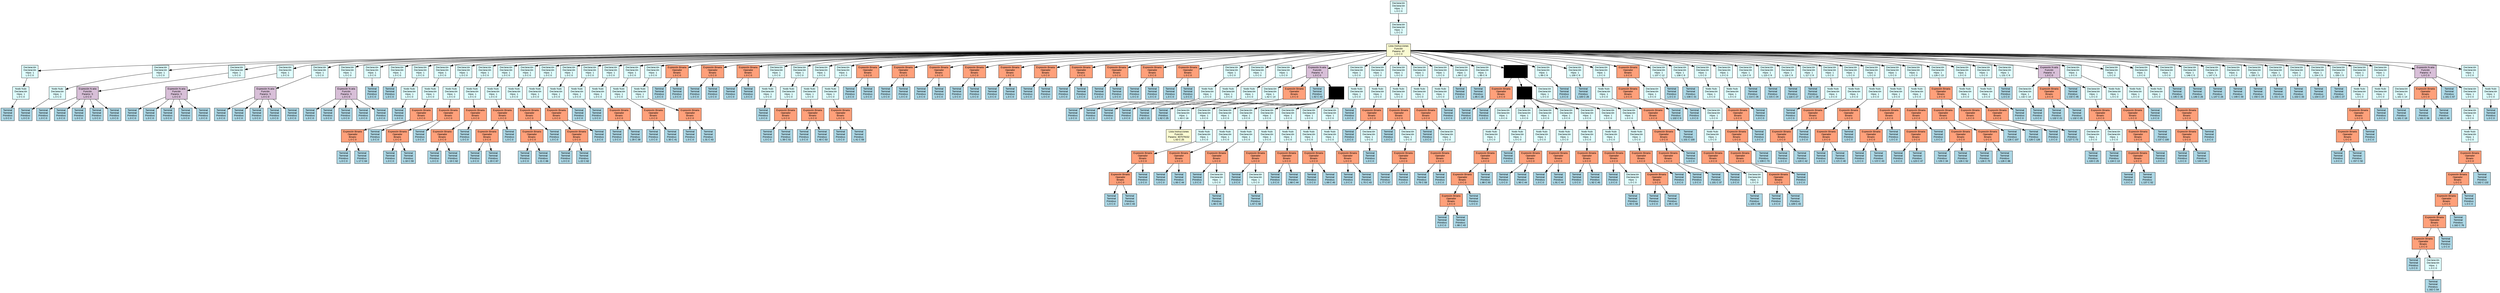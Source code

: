 digraph AST {
    rankdir=TB;
    node [shape=box, style=filled, fontname="Arial", fontsize=10];
    edge [fontname="Arial", fontsize=8];
    
    node0 [label="Declaración\nDeclaración\nHijos: 1\nL:0 C:0", fillcolor="lightcyan"];
    node1 [label="Declaración\nDeclaración\nHijos: 1\nL:0 C:0", fillcolor="lightcyan"];
    node0 -> node1;
    node2 [label="Lista Instrucciones\nFunción\nParams: 87\nL:0 C:0", fillcolor="lightgoldenrodyellow"];
    node1 -> node2;
    node3 [label="Declaración\nDeclaración\nHijos: 1\nL:0 C:0", fillcolor="lightcyan"];
    node2 -> node3;
    node4 [label="Nodo Nulo\nDeclaración\nHijos: 1\nL:0 C:0", fillcolor="lightcyan"];
    node3 -> node4;
    node5 [label="Terminal\nTerminal\nPrimitivo\nL:0 C:0", fillcolor="lightblue"];
    node4 -> node5;
    node6 [label="Declaración\nDeclaración\nHijos: 1\nL:0 C:0", fillcolor="lightcyan"];
    node2 -> node6;
    node7 [label="Nodo Nulo\nDeclaración\nHijos: 1\nL:0 C:0", fillcolor="lightcyan"];
    node6 -> node7;
    node8 [label="Terminal\nTerminal\nPrimitivo\nL:0 C:0", fillcolor="lightblue"];
    node7 -> node8;
    node9 [label="Declaración\nDeclaración\nHijos: 1\nL:0 C:0", fillcolor="lightcyan"];
    node2 -> node9;
    node10 [label="Expresión N-aria\nFunción\nParams: 5\nL:0 C:0", fillcolor="thistle"];
    node9 -> node10;
    node11 [label="Terminal\nTerminal\nPrimitivo\nL:0 C:0", fillcolor="lightblue"];
    node10 -> node11;
    node12 [label="Terminal\nTerminal\nPrimitivo\nL:0 C:0", fillcolor="lightblue"];
    node10 -> node12;
    node13 [label="Terminal\nTerminal\nPrimitivo\nL:0 C:0", fillcolor="lightblue"];
    node10 -> node13;
    node14 [label="Terminal\nTerminal\nPrimitivo\nL:0 C:0", fillcolor="lightblue"];
    node10 -> node14;
    node15 [label="Terminal\nTerminal\nPrimitivo\nL:0 C:0", fillcolor="lightblue"];
    node10 -> node15;
    node16 [label="Declaración\nDeclaración\nHijos: 1\nL:0 C:0", fillcolor="lightcyan"];
    node2 -> node16;
    node17 [label="Expresión N-aria\nFunción\nParams: 5\nL:0 C:0", fillcolor="thistle"];
    node16 -> node17;
    node18 [label="Terminal\nTerminal\nPrimitivo\nL:0 C:0", fillcolor="lightblue"];
    node17 -> node18;
    node19 [label="Terminal\nTerminal\nPrimitivo\nL:0 C:0", fillcolor="lightblue"];
    node17 -> node19;
    node20 [label="Terminal\nTerminal\nPrimitivo\nL:0 C:0", fillcolor="lightblue"];
    node17 -> node20;
    node21 [label="Terminal\nTerminal\nPrimitivo\nL:0 C:0", fillcolor="lightblue"];
    node17 -> node21;
    node22 [label="Terminal\nTerminal\nPrimitivo\nL:0 C:0", fillcolor="lightblue"];
    node17 -> node22;
    node23 [label="Declaración\nDeclaración\nHijos: 1\nL:0 C:0", fillcolor="lightcyan"];
    node2 -> node23;
    node24 [label="Expresión N-aria\nFunción\nParams: 5\nL:0 C:0", fillcolor="thistle"];
    node23 -> node24;
    node25 [label="Terminal\nTerminal\nPrimitivo\nL:0 C:0", fillcolor="lightblue"];
    node24 -> node25;
    node26 [label="Terminal\nTerminal\nPrimitivo\nL:0 C:0", fillcolor="lightblue"];
    node24 -> node26;
    node27 [label="Terminal\nTerminal\nPrimitivo\nL:0 C:0", fillcolor="lightblue"];
    node24 -> node27;
    node28 [label="Terminal\nTerminal\nPrimitivo\nL:0 C:0", fillcolor="lightblue"];
    node24 -> node28;
    node29 [label="Terminal\nTerminal\nPrimitivo\nL:0 C:0", fillcolor="lightblue"];
    node24 -> node29;
    node30 [label="Declaración\nDeclaración\nHijos: 1\nL:0 C:0", fillcolor="lightcyan"];
    node2 -> node30;
    node31 [label="Expresión N-aria\nFunción\nParams: 5\nL:0 C:0", fillcolor="thistle"];
    node30 -> node31;
    node32 [label="Terminal\nTerminal\nPrimitivo\nL:0 C:0", fillcolor="lightblue"];
    node31 -> node32;
    node33 [label="Terminal\nTerminal\nPrimitivo\nL:0 C:0", fillcolor="lightblue"];
    node31 -> node33;
    node34 [label="Terminal\nTerminal\nPrimitivo\nL:0 C:0", fillcolor="lightblue"];
    node31 -> node34;
    node35 [label="Terminal\nTerminal\nPrimitivo\nL:0 C:0", fillcolor="lightblue"];
    node31 -> node35;
    node36 [label="Terminal\nTerminal\nPrimitivo\nL:0 C:0", fillcolor="lightblue"];
    node31 -> node36;
    node37 [label="Declaración\nDeclaración\nHijos: 1\nL:0 C:0", fillcolor="lightcyan"];
    node2 -> node37;
    node38 [label="Terminal\nTerminal\nPrimitivo\nL:0 C:0", fillcolor="lightblue"];
    node37 -> node38;
    node39 [label="Declaración\nDeclaración\nHijos: 1\nL:0 C:0", fillcolor="lightcyan"];
    node2 -> node39;
    node40 [label="Terminal\nTerminal\nPrimitivo\nL:0 C:0", fillcolor="lightblue"];
    node39 -> node40;
    node41 [label="Declaración\nDeclaración\nHijos: 1\nL:0 C:0", fillcolor="lightcyan"];
    node2 -> node41;
    node42 [label="Nodo Nulo\nDeclaración\nHijos: 1\nL:0 C:0", fillcolor="lightcyan"];
    node41 -> node42;
    node43 [label="Terminal\nTerminal\nPrimitivo\nL:0 C:0", fillcolor="lightblue"];
    node42 -> node43;
    node44 [label="Declaración\nDeclaración\nHijos: 1\nL:0 C:0", fillcolor="lightcyan"];
    node2 -> node44;
    node45 [label="Nodo Nulo\nDeclaración\nHijos: 1\nL:0 C:0", fillcolor="lightcyan"];
    node44 -> node45;
    node46 [label="Expresión Binaria\nOperador\nBinario\nL:0 C:0", fillcolor="lightsalmon"];
    node45 -> node46;
    node47 [label="Expresión Binaria\nOperador\nBinario\nL:0 C:0", fillcolor="lightsalmon"];
    node46 -> node47;
    node48 [label="Terminal\nTerminal\nPrimitivo\nL:0 C:0", fillcolor="lightblue"];
    node47 -> node48;
    node49 [label="Terminal\nTerminal\nPrimitivo\nL:17 C:64", fillcolor="lightblue"];
    node47 -> node49;
    node50 [label="Terminal\nTerminal\nPrimitivo\nL:0 C:0", fillcolor="lightblue"];
    node46 -> node50;
    node51 [label="Declaración\nDeclaración\nHijos: 1\nL:0 C:0", fillcolor="lightcyan"];
    node2 -> node51;
    node52 [label="Nodo Nulo\nDeclaración\nHijos: 1\nL:0 C:0", fillcolor="lightcyan"];
    node51 -> node52;
    node53 [label="Expresión Binaria\nOperador\nBinario\nL:0 C:0", fillcolor="lightsalmon"];
    node52 -> node53;
    node54 [label="Expresión Binaria\nOperador\nBinario\nL:0 C:0", fillcolor="lightsalmon"];
    node53 -> node54;
    node55 [label="Terminal\nTerminal\nPrimitivo\nL:0 C:0", fillcolor="lightblue"];
    node54 -> node55;
    node56 [label="Terminal\nTerminal\nPrimitivo\nL:18 C:59", fillcolor="lightblue"];
    node54 -> node56;
    node57 [label="Terminal\nTerminal\nPrimitivo\nL:0 C:0", fillcolor="lightblue"];
    node53 -> node57;
    node58 [label="Declaración\nDeclaración\nHijos: 1\nL:0 C:0", fillcolor="lightcyan"];
    node2 -> node58;
    node59 [label="Nodo Nulo\nDeclaración\nHijos: 1\nL:0 C:0", fillcolor="lightcyan"];
    node58 -> node59;
    node60 [label="Expresión Binaria\nOperador\nBinario\nL:0 C:0", fillcolor="lightsalmon"];
    node59 -> node60;
    node61 [label="Expresión Binaria\nOperador\nBinario\nL:0 C:0", fillcolor="lightsalmon"];
    node60 -> node61;
    node62 [label="Terminal\nTerminal\nPrimitivo\nL:0 C:0", fillcolor="lightblue"];
    node61 -> node62;
    node63 [label="Terminal\nTerminal\nPrimitivo\nL:19 C:62", fillcolor="lightblue"];
    node61 -> node63;
    node64 [label="Terminal\nTerminal\nPrimitivo\nL:0 C:0", fillcolor="lightblue"];
    node60 -> node64;
    node65 [label="Declaración\nDeclaración\nHijos: 1\nL:0 C:0", fillcolor="lightcyan"];
    node2 -> node65;
    node66 [label="Nodo Nulo\nDeclaración\nHijos: 1\nL:0 C:0", fillcolor="lightcyan"];
    node65 -> node66;
    node67 [label="Expresión Binaria\nOperador\nBinario\nL:0 C:0", fillcolor="lightsalmon"];
    node66 -> node67;
    node68 [label="Expresión Binaria\nOperador\nBinario\nL:0 C:0", fillcolor="lightsalmon"];
    node67 -> node68;
    node69 [label="Terminal\nTerminal\nPrimitivo\nL:0 C:0", fillcolor="lightblue"];
    node68 -> node69;
    node70 [label="Terminal\nTerminal\nPrimitivo\nL:20 C:67", fillcolor="lightblue"];
    node68 -> node70;
    node71 [label="Terminal\nTerminal\nPrimitivo\nL:0 C:0", fillcolor="lightblue"];
    node67 -> node71;
    node72 [label="Declaración\nDeclaración\nHijos: 1\nL:0 C:0", fillcolor="lightcyan"];
    node2 -> node72;
    node73 [label="Nodo Nulo\nDeclaración\nHijos: 1\nL:0 C:0", fillcolor="lightcyan"];
    node72 -> node73;
    node74 [label="Expresión Binaria\nOperador\nBinario\nL:0 C:0", fillcolor="lightsalmon"];
    node73 -> node74;
    node75 [label="Expresión Binaria\nOperador\nBinario\nL:0 C:0", fillcolor="lightsalmon"];
    node74 -> node75;
    node76 [label="Terminal\nTerminal\nPrimitivo\nL:0 C:0", fillcolor="lightblue"];
    node75 -> node76;
    node77 [label="Terminal\nTerminal\nPrimitivo\nL:21 C:66", fillcolor="lightblue"];
    node75 -> node77;
    node78 [label="Terminal\nTerminal\nPrimitivo\nL:0 C:0", fillcolor="lightblue"];
    node74 -> node78;
    node79 [label="Declaración\nDeclaración\nHijos: 1\nL:0 C:0", fillcolor="lightcyan"];
    node2 -> node79;
    node80 [label="Nodo Nulo\nDeclaración\nHijos: 1\nL:0 C:0", fillcolor="lightcyan"];
    node79 -> node80;
    node81 [label="Expresión Binaria\nOperador\nBinario\nL:0 C:0", fillcolor="lightsalmon"];
    node80 -> node81;
    node82 [label="Expresión Binaria\nOperador\nBinario\nL:0 C:0", fillcolor="lightsalmon"];
    node81 -> node82;
    node83 [label="Terminal\nTerminal\nPrimitivo\nL:0 C:0", fillcolor="lightblue"];
    node82 -> node83;
    node84 [label="Terminal\nTerminal\nPrimitivo\nL:22 C:62", fillcolor="lightblue"];
    node82 -> node84;
    node85 [label="Terminal\nTerminal\nPrimitivo\nL:0 C:0", fillcolor="lightblue"];
    node81 -> node85;
    node86 [label="Declaración\nDeclaración\nHijos: 1\nL:0 C:0", fillcolor="lightcyan"];
    node2 -> node86;
    node87 [label="Nodo Nulo\nDeclaración\nHijos: 1\nL:0 C:0", fillcolor="lightcyan"];
    node86 -> node87;
    node88 [label="Terminal\nTerminal\nPrimitivo\nL:0 C:0", fillcolor="lightblue"];
    node87 -> node88;
    node89 [label="Declaración\nDeclaración\nHijos: 1\nL:0 C:0", fillcolor="lightcyan"];
    node2 -> node89;
    node90 [label="Nodo Nulo\nDeclaración\nHijos: 1\nL:0 C:0", fillcolor="lightcyan"];
    node89 -> node90;
    node91 [label="Terminal\nTerminal\nPrimitivo\nL:0 C:0", fillcolor="lightblue"];
    node90 -> node91;
    node92 [label="Declaración\nDeclaración\nHijos: 1\nL:0 C:0", fillcolor="lightcyan"];
    node2 -> node92;
    node93 [label="Nodo Nulo\nDeclaración\nHijos: 1\nL:0 C:0", fillcolor="lightcyan"];
    node92 -> node93;
    node94 [label="Expresión Binaria\nOperador\nBinario\nL:0 C:0", fillcolor="lightsalmon"];
    node93 -> node94;
    node95 [label="Terminal\nTerminal\nPrimitivo\nL:0 C:0", fillcolor="lightblue"];
    node94 -> node95;
    node96 [label="Terminal\nTerminal\nPrimitivo\nL:29 C:39", fillcolor="lightblue"];
    node94 -> node96;
    node97 [label="Declaración\nDeclaración\nHijos: 1\nL:0 C:0", fillcolor="lightcyan"];
    node2 -> node97;
    node98 [label="Nodo Nulo\nDeclaración\nHijos: 1\nL:0 C:0", fillcolor="lightcyan"];
    node97 -> node98;
    node99 [label="Expresión Binaria\nOperador\nBinario\nL:0 C:0", fillcolor="lightsalmon"];
    node98 -> node99;
    node100 [label="Terminal\nTerminal\nPrimitivo\nL:0 C:0", fillcolor="lightblue"];
    node99 -> node100;
    node101 [label="Terminal\nTerminal\nPrimitivo\nL:30 C:41", fillcolor="lightblue"];
    node99 -> node101;
    node102 [label="Declaración\nDeclaración\nHijos: 1\nL:0 C:0", fillcolor="lightcyan"];
    node2 -> node102;
    node103 [label="Nodo Nulo\nDeclaración\nHijos: 1\nL:0 C:0", fillcolor="lightcyan"];
    node102 -> node103;
    node104 [label="Expresión Binaria\nOperador\nBinario\nL:0 C:0", fillcolor="lightsalmon"];
    node103 -> node104;
    node105 [label="Terminal\nTerminal\nPrimitivo\nL:0 C:0", fillcolor="lightblue"];
    node104 -> node105;
    node106 [label="Terminal\nTerminal\nPrimitivo\nL:31 C:43", fillcolor="lightblue"];
    node104 -> node106;
    node107 [label="Expresión Binaria\nOperador\nBinario\nL:0 C:0", fillcolor="lightsalmon"];
    node2 -> node107;
    node108 [label="Terminal\nTerminal\nPrimitivo\nL:0 C:0", fillcolor="lightblue"];
    node107 -> node108;
    node109 [label="Terminal\nTerminal\nPrimitivo\nL:0 C:0", fillcolor="lightblue"];
    node107 -> node109;
    node110 [label="Expresión Binaria\nOperador\nBinario\nL:0 C:0", fillcolor="lightsalmon"];
    node2 -> node110;
    node111 [label="Terminal\nTerminal\nPrimitivo\nL:0 C:0", fillcolor="lightblue"];
    node110 -> node111;
    node112 [label="Terminal\nTerminal\nPrimitivo\nL:0 C:0", fillcolor="lightblue"];
    node110 -> node112;
    node113 [label="Expresión Binaria\nOperador\nBinario\nL:0 C:0", fillcolor="lightsalmon"];
    node2 -> node113;
    node114 [label="Terminal\nTerminal\nPrimitivo\nL:0 C:0", fillcolor="lightblue"];
    node113 -> node114;
    node115 [label="Terminal\nTerminal\nPrimitivo\nL:0 C:0", fillcolor="lightblue"];
    node113 -> node115;
    node116 [label="Declaración\nDeclaración\nHijos: 1\nL:0 C:0", fillcolor="lightcyan"];
    node2 -> node116;
    node117 [label="Nodo Nulo\nDeclaración\nHijos: 1\nL:0 C:0", fillcolor="lightcyan"];
    node116 -> node117;
    node118 [label="Terminal\nTerminal\nPrimitivo\nL:0 C:0", fillcolor="lightblue"];
    node117 -> node118;
    node119 [label="Declaración\nDeclaración\nHijos: 1\nL:0 C:0", fillcolor="lightcyan"];
    node2 -> node119;
    node120 [label="Nodo Nulo\nDeclaración\nHijos: 1\nL:0 C:0", fillcolor="lightcyan"];
    node119 -> node120;
    node121 [label="Expresión Binaria\nOperador\nBinario\nL:0 C:0", fillcolor="lightsalmon"];
    node120 -> node121;
    node122 [label="Terminal\nTerminal\nPrimitivo\nL:0 C:0", fillcolor="lightblue"];
    node121 -> node122;
    node123 [label="Terminal\nTerminal\nPrimitivo\nL:39 C:51", fillcolor="lightblue"];
    node121 -> node123;
    node124 [label="Declaración\nDeclaración\nHijos: 1\nL:0 C:0", fillcolor="lightcyan"];
    node2 -> node124;
    node125 [label="Nodo Nulo\nDeclaración\nHijos: 1\nL:0 C:0", fillcolor="lightcyan"];
    node124 -> node125;
    node126 [label="Expresión Binaria\nOperador\nBinario\nL:0 C:0", fillcolor="lightsalmon"];
    node125 -> node126;
    node127 [label="Terminal\nTerminal\nPrimitivo\nL:0 C:0", fillcolor="lightblue"];
    node126 -> node127;
    node128 [label="Terminal\nTerminal\nPrimitivo\nL:40 C:53", fillcolor="lightblue"];
    node126 -> node128;
    node129 [label="Declaración\nDeclaración\nHijos: 1\nL:0 C:0", fillcolor="lightcyan"];
    node2 -> node129;
    node130 [label="Nodo Nulo\nDeclaración\nHijos: 1\nL:0 C:0", fillcolor="lightcyan"];
    node129 -> node130;
    node131 [label="Expresión Binaria\nOperador\nBinario\nL:0 C:0", fillcolor="lightsalmon"];
    node130 -> node131;
    node132 [label="Terminal\nTerminal\nPrimitivo\nL:0 C:0", fillcolor="lightblue"];
    node131 -> node132;
    node133 [label="Terminal\nTerminal\nPrimitivo\nL:41 C:59", fillcolor="lightblue"];
    node131 -> node133;
    node134 [label="Expresión Binaria\nOperador\nBinario\nL:0 C:0", fillcolor="lightsalmon"];
    node2 -> node134;
    node135 [label="Terminal\nTerminal\nPrimitivo\nL:0 C:0", fillcolor="lightblue"];
    node134 -> node135;
    node136 [label="Terminal\nTerminal\nPrimitivo\nL:0 C:0", fillcolor="lightblue"];
    node134 -> node136;
    node137 [label="Expresión Binaria\nOperador\nBinario\nL:0 C:0", fillcolor="lightsalmon"];
    node2 -> node137;
    node138 [label="Terminal\nTerminal\nPrimitivo\nL:0 C:0", fillcolor="lightblue"];
    node137 -> node138;
    node139 [label="Terminal\nTerminal\nPrimitivo\nL:0 C:0", fillcolor="lightblue"];
    node137 -> node139;
    node140 [label="Expresión Binaria\nOperador\nBinario\nL:0 C:0", fillcolor="lightsalmon"];
    node2 -> node140;
    node141 [label="Terminal\nTerminal\nPrimitivo\nL:0 C:0", fillcolor="lightblue"];
    node140 -> node141;
    node142 [label="Terminal\nTerminal\nPrimitivo\nL:0 C:0", fillcolor="lightblue"];
    node140 -> node142;
    node143 [label="Expresión Binaria\nOperador\nBinario\nL:0 C:0", fillcolor="lightsalmon"];
    node2 -> node143;
    node144 [label="Terminal\nTerminal\nPrimitivo\nL:0 C:0", fillcolor="lightblue"];
    node143 -> node144;
    node145 [label="Terminal\nTerminal\nPrimitivo\nL:0 C:0", fillcolor="lightblue"];
    node143 -> node145;
    node146 [label="Expresión Binaria\nOperador\nBinario\nL:0 C:0", fillcolor="lightsalmon"];
    node2 -> node146;
    node147 [label="Terminal\nTerminal\nPrimitivo\nL:0 C:0", fillcolor="lightblue"];
    node146 -> node147;
    node148 [label="Terminal\nTerminal\nPrimitivo\nL:0 C:0", fillcolor="lightblue"];
    node146 -> node148;
    node149 [label="Expresión Binaria\nOperador\nBinario\nL:0 C:0", fillcolor="lightsalmon"];
    node2 -> node149;
    node150 [label="Terminal\nTerminal\nPrimitivo\nL:0 C:0", fillcolor="lightblue"];
    node149 -> node150;
    node151 [label="Terminal\nTerminal\nPrimitivo\nL:0 C:0", fillcolor="lightblue"];
    node149 -> node151;
    node152 [label="Expresión Binaria\nOperador\nBinario\nL:0 C:0", fillcolor="lightsalmon"];
    node2 -> node152;
    node153 [label="Terminal\nTerminal\nPrimitivo\nL:0 C:0", fillcolor="lightblue"];
    node152 -> node153;
    node154 [label="Terminal\nTerminal\nPrimitivo\nL:0 C:0", fillcolor="lightblue"];
    node152 -> node154;
    node155 [label="Expresión Binaria\nOperador\nBinario\nL:0 C:0", fillcolor="lightsalmon"];
    node2 -> node155;
    node156 [label="Terminal\nTerminal\nPrimitivo\nL:0 C:0", fillcolor="lightblue"];
    node155 -> node156;
    node157 [label="Terminal\nTerminal\nPrimitivo\nL:0 C:0", fillcolor="lightblue"];
    node155 -> node157;
    node158 [label="Expresión Binaria\nOperador\nBinario\nL:0 C:0", fillcolor="lightsalmon"];
    node2 -> node158;
    node159 [label="Terminal\nTerminal\nPrimitivo\nL:0 C:0", fillcolor="lightblue"];
    node158 -> node159;
    node160 [label="Terminal\nTerminal\nPrimitivo\nL:0 C:0", fillcolor="lightblue"];
    node158 -> node160;
    node161 [label="Expresión Binaria\nOperador\nBinario\nL:0 C:0", fillcolor="lightsalmon"];
    node2 -> node161;
    node162 [label="Terminal\nTerminal\nPrimitivo\nL:0 C:0", fillcolor="lightblue"];
    node161 -> node162;
    node163 [label="Terminal\nTerminal\nPrimitivo\nL:0 C:0", fillcolor="lightblue"];
    node161 -> node163;
    node164 [label="Declaración\nDeclaración\nHijos: 1\nL:0 C:0", fillcolor="lightcyan"];
    node2 -> node164;
    node165 [label="Nodo Nulo\nDeclaración\nHijos: 1\nL:0 C:0", fillcolor="lightcyan"];
    node164 -> node165;
    node166 [label="Terminal\nTerminal\nPrimitivo\nL:0 C:0", fillcolor="lightblue"];
    node165 -> node166;
    node167 [label="Declaración\nDeclaración\nHijos: 1\nL:0 C:0", fillcolor="lightcyan"];
    node2 -> node167;
    node168 [label="Nodo Nulo\nDeclaración\nHijos: 1\nL:0 C:0", fillcolor="lightcyan"];
    node167 -> node168;
    node169 [label="Terminal\nTerminal\nPrimitivo\nL:0 C:0", fillcolor="lightblue"];
    node168 -> node169;
    node170 [label="Declaración\nDeclaración\nHijos: 1\nL:0 C:0", fillcolor="lightcyan"];
    node2 -> node170;
    node171 [label="Nodo Nulo\nDeclaración\nHijos: 1\nL:0 C:0", fillcolor="lightcyan"];
    node170 -> node171;
    node172 [label="Terminal\nTerminal\nPrimitivo\nL:0 C:0", fillcolor="lightblue"];
    node171 -> node172;
    node173 [label="Expresión N-aria\nFunción\nParams: 4\nL:0 C:0", fillcolor="thistle"];
    node2 -> node173;
    node174 [label="Declaración\nDeclaración\nHijos: 1\nL:62 C:14", fillcolor="lightcyan"];
    node173 -> node174;
    node175 [label="Terminal\nTerminal\nPrimitivo\nL:0 C:0", fillcolor="lightblue"];
    node174 -> node175;
    node176 [label="Expresión Binaria\nOperador\nBinario\nL:0 C:0", fillcolor="lightsalmon"];
    node173 -> node176;
    node177 [label="Terminal\nTerminal\nPrimitivo\nL:62 C:21", fillcolor="lightblue"];
    node176 -> node177;
    node178 [label="Terminal\nTerminal\nPrimitivo\nL:62 C:25", fillcolor="lightblue"];
    node176 -> node178;
    node179 [label="Terminal\nTerminal\nPrimitivo\nL:62 C:43", fillcolor="lightblue"];
    node173 -> node179;
    node180 [label="Bloque\nFunción\nParams: 8\nL:0 C:0", fillcolor="lightkhaki"];
    node173 -> node180;
    node181 [label="Declaración\nDeclaración\nHijos: 1\nL:63 C:16", fillcolor="lightcyan"];
    node180 -> node181;
    node182 [label="Lista Instrucciones\nFunción\nParams: 807079152\nL:63 C:25", fillcolor="lightgoldenrodyellow"];
    node181 -> node182;
    node183 [label="Declaración\nDeclaración\nHijos: 1\nL:0 C:0", fillcolor="lightcyan"];
    node180 -> node183;
    node184 [label="Nodo Nulo\nDeclaración\nHijos: 1\nL:0 C:0", fillcolor="lightcyan"];
    node183 -> node184;
    node185 [label="Expresión Binaria\nOperador\nBinario\nL:0 C:0", fillcolor="lightsalmon"];
    node184 -> node185;
    node186 [label="Expresión Binaria\nOperador\nBinario\nL:0 C:0", fillcolor="lightsalmon"];
    node185 -> node186;
    node187 [label="Terminal\nTerminal\nPrimitivo\nL:0 C:0", fillcolor="lightblue"];
    node186 -> node187;
    node188 [label="Terminal\nTerminal\nPrimitivo\nL:64 C:43", fillcolor="lightblue"];
    node186 -> node188;
    node189 [label="Terminal\nTerminal\nPrimitivo\nL:0 C:0", fillcolor="lightblue"];
    node185 -> node189;
    node190 [label="Declaración\nDeclaración\nHijos: 1\nL:0 C:0", fillcolor="lightcyan"];
    node180 -> node190;
    node191 [label="Nodo Nulo\nDeclaración\nHijos: 1\nL:0 C:0", fillcolor="lightcyan"];
    node190 -> node191;
    node192 [label="Expresión Binaria\nOperador\nBinario\nL:0 C:0", fillcolor="lightsalmon"];
    node191 -> node192;
    node193 [label="Terminal\nTerminal\nPrimitivo\nL:0 C:0", fillcolor="lightblue"];
    node192 -> node193;
    node194 [label="Terminal\nTerminal\nPrimitivo\nL:65 C:44", fillcolor="lightblue"];
    node192 -> node194;
    node195 [label="Declaración\nDeclaración\nHijos: 1\nL:0 C:0", fillcolor="lightcyan"];
    node180 -> node195;
    node196 [label="Nodo Nulo\nDeclaración\nHijos: 1\nL:0 C:0", fillcolor="lightcyan"];
    node195 -> node196;
    node197 [label="Expresión Binaria\nOperador\nBinario\nL:0 C:0", fillcolor="lightsalmon"];
    node196 -> node197;
    node198 [label="Terminal\nTerminal\nPrimitivo\nL:0 C:0", fillcolor="lightblue"];
    node197 -> node198;
    node199 [label="Declaración\nDeclaración\nHijos: 1\nL:0 C:0", fillcolor="lightcyan"];
    node197 -> node199;
    node200 [label="Terminal\nTerminal\nPrimitivo\nL:66 C:55", fillcolor="lightblue"];
    node199 -> node200;
    node201 [label="Declaración\nDeclaración\nHijos: 1\nL:0 C:0", fillcolor="lightcyan"];
    node180 -> node201;
    node202 [label="Nodo Nulo\nDeclaración\nHijos: 1\nL:0 C:0", fillcolor="lightcyan"];
    node201 -> node202;
    node203 [label="Expresión Binaria\nOperador\nBinario\nL:0 C:0", fillcolor="lightsalmon"];
    node202 -> node203;
    node204 [label="Terminal\nTerminal\nPrimitivo\nL:0 C:0", fillcolor="lightblue"];
    node203 -> node204;
    node205 [label="Declaración\nDeclaración\nHijos: 1\nL:0 C:0", fillcolor="lightcyan"];
    node203 -> node205;
    node206 [label="Terminal\nTerminal\nPrimitivo\nL:67 C:58", fillcolor="lightblue"];
    node205 -> node206;
    node207 [label="Declaración\nDeclaración\nHijos: 1\nL:0 C:0", fillcolor="lightcyan"];
    node180 -> node207;
    node208 [label="Nodo Nulo\nDeclaración\nHijos: 1\nL:0 C:0", fillcolor="lightcyan"];
    node207 -> node208;
    node209 [label="Expresión Binaria\nOperador\nBinario\nL:0 C:0", fillcolor="lightsalmon"];
    node208 -> node209;
    node210 [label="Terminal\nTerminal\nPrimitivo\nL:0 C:0", fillcolor="lightblue"];
    node209 -> node210;
    node211 [label="Terminal\nTerminal\nPrimitivo\nL:68 C:44", fillcolor="lightblue"];
    node209 -> node211;
    node212 [label="Declaración\nDeclaración\nHijos: 1\nL:0 C:0", fillcolor="lightcyan"];
    node180 -> node212;
    node213 [label="Nodo Nulo\nDeclaración\nHijos: 1\nL:0 C:0", fillcolor="lightcyan"];
    node212 -> node213;
    node214 [label="Expresión Binaria\nOperador\nBinario\nL:0 C:0", fillcolor="lightsalmon"];
    node213 -> node214;
    node215 [label="Terminal\nTerminal\nPrimitivo\nL:0 C:0", fillcolor="lightblue"];
    node214 -> node215;
    node216 [label="Terminal\nTerminal\nPrimitivo\nL:69 C:45", fillcolor="lightblue"];
    node214 -> node216;
    node217 [label="Declaración\nDeclaración\nHijos: 1\nL:0 C:0", fillcolor="lightcyan"];
    node180 -> node217;
    node218 [label="Nodo Nulo\nDeclaración\nHijos: 1\nL:0 C:0", fillcolor="lightcyan"];
    node217 -> node218;
    node219 [label="Expresión Binaria\nOperador\nBinario\nL:0 C:0", fillcolor="lightsalmon"];
    node218 -> node219;
    node220 [label="Terminal\nTerminal\nPrimitivo\nL:0 C:0", fillcolor="lightblue"];
    node219 -> node220;
    node221 [label="Terminal\nTerminal\nPrimitivo\nL:70 C:43", fillcolor="lightblue"];
    node219 -> node221;
    node222 [label="Declaración\nDeclaración\nHijos: 1\nL:0 C:0", fillcolor="lightcyan"];
    node2 -> node222;
    node223 [label="Nodo Nulo\nDeclaración\nHijos: 1\nL:0 C:0", fillcolor="lightcyan"];
    node222 -> node223;
    node224 [label="Terminal\nTerminal\nPrimitivo\nL:0 C:0", fillcolor="lightblue"];
    node223 -> node224;
    node225 [label="Declaración\nDeclaración\nHijos: 1\nL:0 C:0", fillcolor="lightcyan"];
    node2 -> node225;
    node226 [label="Nodo Nulo\nDeclaración\nHijos: 1\nL:0 C:0", fillcolor="lightcyan"];
    node225 -> node226;
    node227 [label="Expresión Binaria\nOperador\nBinario\nL:0 C:0", fillcolor="lightsalmon"];
    node226 -> node227;
    node228 [label="Terminal\nTerminal\nPrimitivo\nL:0 C:0", fillcolor="lightblue"];
    node227 -> node228;
    node229 [label="Declaración\nDeclaración\nHijos: 1\nL:0 C:0", fillcolor="lightcyan"];
    node227 -> node229;
    node230 [label="Terminal\nTerminal\nPrimitivo\nL:0 C:0", fillcolor="lightblue"];
    node229 -> node230;
    node231 [label="Declaración\nDeclaración\nHijos: 1\nL:0 C:0", fillcolor="lightcyan"];
    node2 -> node231;
    node232 [label="Nodo Nulo\nDeclaración\nHijos: 1\nL:0 C:0", fillcolor="lightcyan"];
    node231 -> node232;
    node233 [label="Expresión Binaria\nOperador\nBinario\nL:0 C:0", fillcolor="lightsalmon"];
    node232 -> node233;
    node234 [label="Terminal\nTerminal\nPrimitivo\nL:0 C:0", fillcolor="lightblue"];
    node233 -> node234;
    node235 [label="Declaración\nDeclaración\nHijos: 1\nL:0 C:0", fillcolor="lightcyan"];
    node233 -> node235;
    node236 [label="Expresión Binaria\nOperador\nBinario\nL:0 C:0", fillcolor="lightsalmon"];
    node235 -> node236;
    node237 [label="Terminal\nTerminal\nPrimitivo\nL:77 C:57", fillcolor="lightblue"];
    node236 -> node237;
    node238 [label="Terminal\nTerminal\nPrimitivo\nL:0 C:0", fillcolor="lightblue"];
    node236 -> node238;
    node239 [label="Declaración\nDeclaración\nHijos: 1\nL:0 C:0", fillcolor="lightcyan"];
    node2 -> node239;
    node240 [label="Nodo Nulo\nDeclaración\nHijos: 1\nL:0 C:0", fillcolor="lightcyan"];
    node239 -> node240;
    node241 [label="Expresión Binaria\nOperador\nBinario\nL:0 C:0", fillcolor="lightsalmon"];
    node240 -> node241;
    node242 [label="Terminal\nTerminal\nPrimitivo\nL:0 C:0", fillcolor="lightblue"];
    node241 -> node242;
    node243 [label="Declaración\nDeclaración\nHijos: 1\nL:0 C:0", fillcolor="lightcyan"];
    node241 -> node243;
    node244 [label="Expresión Binaria\nOperador\nBinario\nL:0 C:0", fillcolor="lightsalmon"];
    node243 -> node244;
    node245 [label="Terminal\nTerminal\nPrimitivo\nL:78 C:59", fillcolor="lightblue"];
    node244 -> node245;
    node246 [label="Terminal\nTerminal\nPrimitivo\nL:0 C:0", fillcolor="lightblue"];
    node244 -> node246;
    node247 [label="Declaración\nDeclaración\nHijos: 1\nL:0 C:0", fillcolor="lightcyan"];
    node2 -> node247;
    node248 [label="Nodo Nulo\nDeclaración\nHijos: 1\nL:0 C:0", fillcolor="lightcyan"];
    node247 -> node248;
    node249 [label="Terminal\nTerminal\nPrimitivo\nL:0 C:0", fillcolor="lightblue"];
    node248 -> node249;
    node250 [label="Declaración\nDeclaración\nHijos: 1\nL:84 C:12", fillcolor="lightcyan"];
    node2 -> node250;
    node251 [label="Terminal\nTerminal\nPrimitivo\nL:0 C:0", fillcolor="lightblue"];
    node250 -> node251;
    node252 [label="Declaración\nDeclaración\nHijos: 1\nL:85 C:9", fillcolor="lightcyan"];
    node2 -> node252;
    node253 [label="Terminal\nTerminal\nPrimitivo\nL:85 C:28", fillcolor="lightblue"];
    node252 -> node253;
    node254 [label="Expresión Ternaria\nOperador\nTernario\nL:0 C:0", fillcolor="lightviolet"];
    node2 -> node254;
    node255 [label="Expresión Binaria\nOperador\nBinario\nL:0 C:0", fillcolor="lightsalmon"];
    node254 -> node255;
    node256 [label="Terminal\nTerminal\nPrimitivo\nL:87 C:9", fillcolor="lightblue"];
    node255 -> node256;
    node257 [label="Terminal\nTerminal\nPrimitivo\nL:0 C:0", fillcolor="lightblue"];
    node255 -> node257;
    node258 [label="Bloque\nFunción\nParams: 6\nL:0 C:0", fillcolor="lightkhaki"];
    node254 -> node258;
    node259 [label="Declaración\nDeclaración\nHijos: 1\nL:0 C:0", fillcolor="lightcyan"];
    node258 -> node259;
    node260 [label="Nodo Nulo\nDeclaración\nHijos: 1\nL:0 C:0", fillcolor="lightcyan"];
    node259 -> node260;
    node261 [label="Expresión Binaria\nOperador\nBinario\nL:0 C:0", fillcolor="lightsalmon"];
    node260 -> node261;
    node262 [label="Expresión Binaria\nOperador\nBinario\nL:0 C:0", fillcolor="lightsalmon"];
    node261 -> node262;
    node263 [label="Expresión Binaria\nOperador\nBinario\nL:0 C:0", fillcolor="lightsalmon"];
    node262 -> node263;
    node264 [label="Terminal\nTerminal\nPrimitivo\nL:0 C:0", fillcolor="lightblue"];
    node263 -> node264;
    node265 [label="Terminal\nTerminal\nPrimitivo\nL:88 C:43", fillcolor="lightblue"];
    node263 -> node265;
    node266 [label="Terminal\nTerminal\nPrimitivo\nL:0 C:0", fillcolor="lightblue"];
    node262 -> node266;
    node267 [label="Terminal\nTerminal\nPrimitivo\nL:88 C:93", fillcolor="lightblue"];
    node261 -> node267;
    node268 [label="Declaración\nDeclaración\nHijos: 1\nL:0 C:0", fillcolor="lightcyan"];
    node258 -> node268;
    node269 [label="Nodo Nulo\nDeclaración\nHijos: 1\nL:0 C:0", fillcolor="lightcyan"];
    node268 -> node269;
    node270 [label="Terminal\nTerminal\nPrimitivo\nL:0 C:0", fillcolor="lightblue"];
    node269 -> node270;
    node271 [label="Declaración\nDeclaración\nHijos: 1\nL:0 C:0", fillcolor="lightcyan"];
    node258 -> node271;
    node272 [label="Nodo Nulo\nDeclaración\nHijos: 1\nL:0 C:0", fillcolor="lightcyan"];
    node271 -> node272;
    node273 [label="Expresión Binaria\nOperador\nBinario\nL:0 C:0", fillcolor="lightsalmon"];
    node272 -> node273;
    node274 [label="Terminal\nTerminal\nPrimitivo\nL:0 C:0", fillcolor="lightblue"];
    node273 -> node274;
    node275 [label="Terminal\nTerminal\nPrimitivo\nL:90 C:44", fillcolor="lightblue"];
    node273 -> node275;
    node276 [label="Declaración\nDeclaración\nHijos: 1\nL:0 C:0", fillcolor="lightcyan"];
    node258 -> node276;
    node277 [label="Nodo Nulo\nDeclaración\nHijos: 1\nL:0 C:0", fillcolor="lightcyan"];
    node276 -> node277;
    node278 [label="Expresión Binaria\nOperador\nBinario\nL:0 C:0", fillcolor="lightsalmon"];
    node277 -> node278;
    node279 [label="Terminal\nTerminal\nPrimitivo\nL:0 C:0", fillcolor="lightblue"];
    node278 -> node279;
    node280 [label="Terminal\nTerminal\nPrimitivo\nL:91 C:44", fillcolor="lightblue"];
    node278 -> node280;
    node281 [label="Declaración\nDeclaración\nHijos: 1\nL:0 C:0", fillcolor="lightcyan"];
    node258 -> node281;
    node282 [label="Nodo Nulo\nDeclaración\nHijos: 1\nL:0 C:0", fillcolor="lightcyan"];
    node281 -> node282;
    node283 [label="Expresión Binaria\nOperador\nBinario\nL:0 C:0", fillcolor="lightsalmon"];
    node282 -> node283;
    node284 [label="Terminal\nTerminal\nPrimitivo\nL:0 C:0", fillcolor="lightblue"];
    node283 -> node284;
    node285 [label="Terminal\nTerminal\nPrimitivo\nL:92 C:45", fillcolor="lightblue"];
    node283 -> node285;
    node286 [label="Declaración\nDeclaración\nHijos: 1\nL:0 C:0", fillcolor="lightcyan"];
    node258 -> node286;
    node287 [label="Nodo Nulo\nDeclaración\nHijos: 1\nL:0 C:0", fillcolor="lightcyan"];
    node286 -> node287;
    node288 [label="Expresión Binaria\nOperador\nBinario\nL:0 C:0", fillcolor="lightsalmon"];
    node287 -> node288;
    node289 [label="Terminal\nTerminal\nPrimitivo\nL:0 C:0", fillcolor="lightblue"];
    node288 -> node289;
    node290 [label="Declaración\nDeclaración\nHijos: 1\nL:0 C:0", fillcolor="lightcyan"];
    node288 -> node290;
    node291 [label="Terminal\nTerminal\nPrimitivo\nL:93 C:58", fillcolor="lightblue"];
    node290 -> node291;
    node292 [label="Declaración\nDeclaración\nHijos: 1\nL:0 C:0", fillcolor="lightcyan"];
    node254 -> node292;
    node293 [label="Declaración\nDeclaración\nHijos: 1\nL:0 C:0", fillcolor="lightcyan"];
    node292 -> node293;
    node294 [label="Nodo Nulo\nDeclaración\nHijos: 1\nL:0 C:0", fillcolor="lightcyan"];
    node293 -> node294;
    node295 [label="Expresión Binaria\nOperador\nBinario\nL:0 C:0", fillcolor="lightsalmon"];
    node294 -> node295;
    node296 [label="Expresión Binaria\nOperador\nBinario\nL:0 C:0", fillcolor="lightsalmon"];
    node295 -> node296;
    node297 [label="Terminal\nTerminal\nPrimitivo\nL:0 C:0", fillcolor="lightblue"];
    node296 -> node297;
    node298 [label="Terminal\nTerminal\nPrimitivo\nL:95 C:43", fillcolor="lightblue"];
    node296 -> node298;
    node299 [label="Terminal\nTerminal\nPrimitivo\nL:0 C:0", fillcolor="lightblue"];
    node295 -> node299;
    node300 [label="Declaración\nDeclaración\nHijos: 1\nL:99 C:9", fillcolor="lightcyan"];
    node2 -> node300;
    node301 [label="Terminal\nTerminal\nPrimitivo\nL:0 C:0", fillcolor="lightblue"];
    node300 -> node301;
    node302 [label="Declaración\nDeclaración\nHijos: 1\nL:100 C:9", fillcolor="lightcyan"];
    node2 -> node302;
    node303 [label="Terminal\nTerminal\nPrimitivo\nL:100 C:26", fillcolor="lightblue"];
    node302 -> node303;
    node304 [label="Declaración\nDeclaración\nHijos: 1\nL:0 C:0", fillcolor="lightcyan"];
    node2 -> node304;
    node305 [label="Nodo Nulo\nDeclaración\nHijos: 1\nL:0 C:0", fillcolor="lightcyan"];
    node304 -> node305;
    node306 [label="Expresión Binaria\nOperador\nBinario\nL:0 C:0", fillcolor="lightsalmon"];
    node305 -> node306;
    node307 [label="Expresión Binaria\nOperador\nBinario\nL:0 C:0", fillcolor="lightsalmon"];
    node306 -> node307;
    node308 [label="Expresión Binaria\nOperador\nBinario\nL:0 C:0", fillcolor="lightsalmon"];
    node307 -> node308;
    node309 [label="Terminal\nTerminal\nPrimitivo\nL:0 C:0", fillcolor="lightblue"];
    node308 -> node309;
    node310 [label="Terminal\nTerminal\nPrimitivo\nL:101 C:37", fillcolor="lightblue"];
    node308 -> node310;
    node311 [label="Terminal\nTerminal\nPrimitivo\nL:0 C:0", fillcolor="lightblue"];
    node307 -> node311;
    node312 [label="Terminal\nTerminal\nPrimitivo\nL:101 C:100", fillcolor="lightblue"];
    node306 -> node312;
    node313 [label="Expresión Binaria\nOperador\nBinario\nL:0 C:0", fillcolor="lightsalmon"];
    node2 -> node313;
    node314 [label="Expresión Binaria\nOperador\nBinario\nL:0 C:0", fillcolor="lightsalmon"];
    node313 -> node314;
    node315 [label="Terminal\nTerminal\nPrimitivo\nL:102 C:9", fillcolor="lightblue"];
    node314 -> node315;
    node316 [label="Terminal\nTerminal\nPrimitivo\nL:0 C:0", fillcolor="lightblue"];
    node314 -> node316;
    node317 [label="Declaración\nDeclaración\nHijos: 1\nL:0 C:0", fillcolor="lightcyan"];
    node313 -> node317;
    node318 [label="Declaración\nDeclaración\nHijos: 1\nL:0 C:0", fillcolor="lightcyan"];
    node317 -> node318;
    node319 [label="Nodo Nulo\nDeclaración\nHijos: 1\nL:0 C:0", fillcolor="lightcyan"];
    node318 -> node319;
    node320 [label="Expresión Binaria\nOperador\nBinario\nL:0 C:0", fillcolor="lightsalmon"];
    node319 -> node320;
    node321 [label="Terminal\nTerminal\nPrimitivo\nL:0 C:0", fillcolor="lightblue"];
    node320 -> node321;
    node322 [label="Declaración\nDeclaración\nHijos: 1\nL:0 C:0", fillcolor="lightcyan"];
    node320 -> node322;
    node323 [label="Terminal\nTerminal\nPrimitivo\nL:103 C:68", fillcolor="lightblue"];
    node322 -> node323;
    node324 [label="Declaración\nDeclaración\nHijos: 1\nL:107 C:12", fillcolor="lightcyan"];
    node2 -> node324;
    node325 [label="Terminal\nTerminal\nPrimitivo\nL:0 C:0", fillcolor="lightblue"];
    node324 -> node325;
    node326 [label="Declaración\nDeclaración\nHijos: 1\nL:108 C:9", fillcolor="lightcyan"];
    node2 -> node326;
    node327 [label="Terminal\nTerminal\nPrimitivo\nL:108 C:31", fillcolor="lightblue"];
    node326 -> node327;
    node328 [label="Declaración\nDeclaración\nHijos: 1\nL:0 C:0", fillcolor="lightcyan"];
    node2 -> node328;
    node329 [label="Nodo Nulo\nDeclaración\nHijos: 1\nL:0 C:0", fillcolor="lightcyan"];
    node328 -> node329;
    node330 [label="Expresión Binaria\nOperador\nBinario\nL:0 C:0", fillcolor="lightsalmon"];
    node329 -> node330;
    node331 [label="Expresión Binaria\nOperador\nBinario\nL:0 C:0", fillcolor="lightsalmon"];
    node330 -> node331;
    node332 [label="Expresión Binaria\nOperador\nBinario\nL:0 C:0", fillcolor="lightsalmon"];
    node331 -> node332;
    node333 [label="Expresión Binaria\nOperador\nBinario\nL:0 C:0", fillcolor="lightsalmon"];
    node332 -> node333;
    node334 [label="Terminal\nTerminal\nPrimitivo\nL:0 C:0", fillcolor="lightblue"];
    node333 -> node334;
    node335 [label="Terminal\nTerminal\nPrimitivo\nL:109 C:43", fillcolor="lightblue"];
    node333 -> node335;
    node336 [label="Terminal\nTerminal\nPrimitivo\nL:0 C:0", fillcolor="lightblue"];
    node332 -> node336;
    node337 [label="Terminal\nTerminal\nPrimitivo\nL:109 C:73", fillcolor="lightblue"];
    node331 -> node337;
    node338 [label="Terminal\nTerminal\nPrimitivo\nL:0 C:0", fillcolor="lightblue"];
    node330 -> node338;
    node339 [label="Declaración\nDeclaración\nHijos: 1\nL:0 C:0", fillcolor="lightcyan"];
    node2 -> node339;
    node340 [label="Nodo Nulo\nDeclaración\nHijos: 1\nL:0 C:0", fillcolor="lightcyan"];
    node339 -> node340;
    node341 [label="Terminal\nTerminal\nPrimitivo\nL:0 C:0", fillcolor="lightblue"];
    node340 -> node341;
    node342 [label="Declaración\nDeclaración\nHijos: 1\nL:114 C:9", fillcolor="lightcyan"];
    node2 -> node342;
    node343 [label="Terminal\nTerminal\nPrimitivo\nL:114 C:26", fillcolor="lightblue"];
    node342 -> node343;
    node344 [label="Declaración\nDeclaración\nHijos: 1\nL:115 C:9", fillcolor="lightcyan"];
    node2 -> node344;
    node345 [label="Terminal\nTerminal\nPrimitivo\nL:115 C:24", fillcolor="lightblue"];
    node344 -> node345;
    node346 [label="Declaración\nDeclaración\nHijos: 1\nL:116 C:9", fillcolor="lightcyan"];
    node2 -> node346;
    node347 [label="Terminal\nTerminal\nPrimitivo\nL:116 C:27", fillcolor="lightblue"];
    node346 -> node347;
    node348 [label="Declaración\nDeclaración\nHijos: 1\nL:117 C:9", fillcolor="lightcyan"];
    node2 -> node348;
    node349 [label="Terminal\nTerminal\nPrimitivo\nL:117 C:28", fillcolor="lightblue"];
    node348 -> node349;
    node350 [label="Declaración\nDeclaración\nHijos: 1\nL:0 C:0", fillcolor="lightcyan"];
    node2 -> node350;
    node351 [label="Nodo Nulo\nDeclaración\nHijos: 1\nL:0 C:0", fillcolor="lightcyan"];
    node350 -> node351;
    node352 [label="Terminal\nTerminal\nPrimitivo\nL:0 C:0", fillcolor="lightblue"];
    node351 -> node352;
    node353 [label="Declaración\nDeclaración\nHijos: 1\nL:0 C:0", fillcolor="lightcyan"];
    node2 -> node353;
    node354 [label="Nodo Nulo\nDeclaración\nHijos: 1\nL:0 C:0", fillcolor="lightcyan"];
    node353 -> node354;
    node355 [label="Expresión Binaria\nOperador\nBinario\nL:0 C:0", fillcolor="lightsalmon"];
    node354 -> node355;
    node356 [label="Expresión Binaria\nOperador\nBinario\nL:0 C:0", fillcolor="lightsalmon"];
    node355 -> node356;
    node357 [label="Terminal\nTerminal\nPrimitivo\nL:0 C:0", fillcolor="lightblue"];
    node356 -> node357;
    node358 [label="Terminal\nTerminal\nPrimitivo\nL:120 C:42", fillcolor="lightblue"];
    node356 -> node358;
    node359 [label="Terminal\nTerminal\nPrimitivo\nL:0 C:0", fillcolor="lightblue"];
    node355 -> node359;
    node360 [label="Declaración\nDeclaración\nHijos: 1\nL:0 C:0", fillcolor="lightcyan"];
    node2 -> node360;
    node361 [label="Nodo Nulo\nDeclaración\nHijos: 1\nL:0 C:0", fillcolor="lightcyan"];
    node360 -> node361;
    node362 [label="Expresión Binaria\nOperador\nBinario\nL:0 C:0", fillcolor="lightsalmon"];
    node361 -> node362;
    node363 [label="Expresión Binaria\nOperador\nBinario\nL:0 C:0", fillcolor="lightsalmon"];
    node362 -> node363;
    node364 [label="Terminal\nTerminal\nPrimitivo\nL:0 C:0", fillcolor="lightblue"];
    node363 -> node364;
    node365 [label="Terminal\nTerminal\nPrimitivo\nL:121 C:40", fillcolor="lightblue"];
    node363 -> node365;
    node366 [label="Terminal\nTerminal\nPrimitivo\nL:0 C:0", fillcolor="lightblue"];
    node362 -> node366;
    node367 [label="Declaración\nDeclaración\nHijos: 1\nL:0 C:0", fillcolor="lightcyan"];
    node2 -> node367;
    node368 [label="Nodo Nulo\nDeclaración\nHijos: 1\nL:0 C:0", fillcolor="lightcyan"];
    node367 -> node368;
    node369 [label="Expresión Binaria\nOperador\nBinario\nL:0 C:0", fillcolor="lightsalmon"];
    node368 -> node369;
    node370 [label="Expresión Binaria\nOperador\nBinario\nL:0 C:0", fillcolor="lightsalmon"];
    node369 -> node370;
    node371 [label="Terminal\nTerminal\nPrimitivo\nL:0 C:0", fillcolor="lightblue"];
    node370 -> node371;
    node372 [label="Terminal\nTerminal\nPrimitivo\nL:122 C:43", fillcolor="lightblue"];
    node370 -> node372;
    node373 [label="Terminal\nTerminal\nPrimitivo\nL:0 C:0", fillcolor="lightblue"];
    node369 -> node373;
    node374 [label="Declaración\nDeclaración\nHijos: 1\nL:0 C:0", fillcolor="lightcyan"];
    node2 -> node374;
    node375 [label="Nodo Nulo\nDeclaración\nHijos: 1\nL:0 C:0", fillcolor="lightcyan"];
    node374 -> node375;
    node376 [label="Expresión Binaria\nOperador\nBinario\nL:0 C:0", fillcolor="lightsalmon"];
    node375 -> node376;
    node377 [label="Expresión Binaria\nOperador\nBinario\nL:0 C:0", fillcolor="lightsalmon"];
    node376 -> node377;
    node378 [label="Terminal\nTerminal\nPrimitivo\nL:0 C:0", fillcolor="lightblue"];
    node377 -> node378;
    node379 [label="Terminal\nTerminal\nPrimitivo\nL:123 C:47", fillcolor="lightblue"];
    node377 -> node379;
    node380 [label="Terminal\nTerminal\nPrimitivo\nL:0 C:0", fillcolor="lightblue"];
    node376 -> node380;
    node381 [label="Declaración\nDeclaración\nHijos: 1\nL:126 C:13", fillcolor="lightcyan"];
    node2 -> node381;
    node382 [label="Expresión Binaria\nOperador\nBinario\nL:0 C:0", fillcolor="lightsalmon"];
    node381 -> node382;
    node383 [label="Expresión Binaria\nOperador\nBinario\nL:0 C:0", fillcolor="lightsalmon"];
    node382 -> node383;
    node384 [label="Expresión Binaria\nOperador\nBinario\nL:0 C:0", fillcolor="lightsalmon"];
    node383 -> node384;
    node385 [label="Terminal\nTerminal\nPrimitivo\nL:126 C:34", fillcolor="lightblue"];
    node384 -> node385;
    node386 [label="Terminal\nTerminal\nPrimitivo\nL:126 C:52", fillcolor="lightblue"];
    node384 -> node386;
    node387 [label="Expresión Binaria\nOperador\nBinario\nL:0 C:0", fillcolor="lightsalmon"];
    node383 -> node387;
    node388 [label="Terminal\nTerminal\nPrimitivo\nL:126 C:70", fillcolor="lightblue"];
    node387 -> node388;
    node389 [label="Terminal\nTerminal\nPrimitivo\nL:126 C:86", fillcolor="lightblue"];
    node387 -> node389;
    node390 [label="Expresión Binaria\nOperador\nBinario\nL:0 C:0", fillcolor="lightsalmon"];
    node382 -> node390;
    node391 [label="Terminal\nTerminal\nPrimitivo\nL:126 C:107", fillcolor="lightblue"];
    node390 -> node391;
    node392 [label="Terminal\nTerminal\nPrimitivo\nL:126 C:126", fillcolor="lightblue"];
    node390 -> node392;
    node393 [label="Declaración\nDeclaración\nHijos: 1\nL:0 C:0", fillcolor="lightcyan"];
    node2 -> node393;
    node394 [label="Nodo Nulo\nDeclaración\nHijos: 1\nL:0 C:0", fillcolor="lightcyan"];
    node393 -> node394;
    node395 [label="Expresión Binaria\nOperador\nBinario\nL:0 C:0", fillcolor="lightsalmon"];
    node394 -> node395;
    node396 [label="Terminal\nTerminal\nPrimitivo\nL:0 C:0", fillcolor="lightblue"];
    node395 -> node396;
    node397 [label="Terminal\nTerminal\nPrimitivo\nL:127 C:73", fillcolor="lightblue"];
    node395 -> node397;
    node398 [label="Declaración\nDeclaración\nHijos: 1\nL:0 C:0", fillcolor="lightcyan"];
    node2 -> node398;
    node399 [label="Nodo Nulo\nDeclaración\nHijos: 1\nL:0 C:0", fillcolor="lightcyan"];
    node398 -> node399;
    node400 [label="Terminal\nTerminal\nPrimitivo\nL:0 C:0", fillcolor="lightblue"];
    node399 -> node400;
    node401 [label="Declaración\nDeclaración\nHijos: 1\nL:131 C:9", fillcolor="lightcyan"];
    node2 -> node401;
    node402 [label="Terminal\nTerminal\nPrimitivo\nL:0 C:0", fillcolor="lightblue"];
    node401 -> node402;
    node403 [label="Expresión N-aria\nFunción\nParams: 4\nL:0 C:0", fillcolor="thistle"];
    node2 -> node403;
    node404 [label="Declaración\nDeclaración\nHijos: 1\nL:132 C:14", fillcolor="lightcyan"];
    node403 -> node404;
    node405 [label="Terminal\nTerminal\nPrimitivo\nL:0 C:0", fillcolor="lightblue"];
    node404 -> node405;
    node406 [label="Expresión Binaria\nOperador\nBinario\nL:0 C:0", fillcolor="lightsalmon"];
    node403 -> node406;
    node407 [label="Terminal\nTerminal\nPrimitivo\nL:132 C:21", fillcolor="lightblue"];
    node406 -> node407;
    node408 [label="Terminal\nTerminal\nPrimitivo\nL:132 C:25", fillcolor="lightblue"];
    node406 -> node408;
    node409 [label="Terminal\nTerminal\nPrimitivo\nL:132 C:45", fillcolor="lightblue"];
    node403 -> node409;
    node410 [label="Declaración\nDeclaración\nHijos: 1\nL:0 C:0", fillcolor="lightcyan"];
    node403 -> node410;
    node411 [label="Expresión Binaria\nOperador\nBinario\nL:0 C:0", fillcolor="lightsalmon"];
    node410 -> node411;
    node412 [label="Declaración\nDeclaración\nHijos: 1\nL:0 C:0", fillcolor="lightcyan"];
    node411 -> node412;
    node413 [label="Terminal\nTerminal\nPrimitivo\nL:133 C:25", fillcolor="lightblue"];
    node412 -> node413;
    node414 [label="Declaración\nDeclaración\nHijos: 1\nL:0 C:0", fillcolor="lightcyan"];
    node411 -> node414;
    node415 [label="Terminal\nTerminal\nPrimitivo\nL:134 C:13", fillcolor="lightblue"];
    node414 -> node415;
    node416 [label="Declaración\nDeclaración\nHijos: 1\nL:0 C:0", fillcolor="lightcyan"];
    node2 -> node416;
    node417 [label="Nodo Nulo\nDeclaración\nHijos: 1\nL:0 C:0", fillcolor="lightcyan"];
    node416 -> node417;
    node418 [label="Expresión Binaria\nOperador\nBinario\nL:0 C:0", fillcolor="lightsalmon"];
    node417 -> node418;
    node419 [label="Expresión Binaria\nOperador\nBinario\nL:0 C:0", fillcolor="lightsalmon"];
    node418 -> node419;
    node420 [label="Expresión Binaria\nOperador\nBinario\nL:0 C:0", fillcolor="lightsalmon"];
    node419 -> node420;
    node421 [label="Terminal\nTerminal\nPrimitivo\nL:0 C:0", fillcolor="lightblue"];
    node420 -> node421;
    node422 [label="Terminal\nTerminal\nPrimitivo\nL:137 C:52", fillcolor="lightblue"];
    node420 -> node422;
    node423 [label="Terminal\nTerminal\nPrimitivo\nL:0 C:0", fillcolor="lightblue"];
    node419 -> node423;
    node424 [label="Terminal\nTerminal\nPrimitivo\nL:137 C:100", fillcolor="lightblue"];
    node418 -> node424;
    node425 [label="Declaración\nDeclaración\nHijos: 1\nL:0 C:0", fillcolor="lightcyan"];
    node2 -> node425;
    node426 [label="Nodo Nulo\nDeclaración\nHijos: 1\nL:0 C:0", fillcolor="lightcyan"];
    node425 -> node426;
    node427 [label="Terminal\nTerminal\nPrimitivo\nL:0 C:0", fillcolor="lightblue"];
    node426 -> node427;
    node428 [label="Declaración\nDeclaración\nHijos: 1\nL:0 C:0", fillcolor="lightcyan"];
    node2 -> node428;
    node429 [label="Nodo Nulo\nDeclaración\nHijos: 1\nL:0 C:0", fillcolor="lightcyan"];
    node428 -> node429;
    node430 [label="Expresión Binaria\nOperador\nBinario\nL:0 C:0", fillcolor="lightsalmon"];
    node429 -> node430;
    node431 [label="Expresión Binaria\nOperador\nBinario\nL:0 C:0", fillcolor="lightsalmon"];
    node430 -> node431;
    node432 [label="Terminal\nTerminal\nPrimitivo\nL:0 C:0", fillcolor="lightblue"];
    node431 -> node432;
    node433 [label="Terminal\nTerminal\nPrimitivo\nL:143 C:45", fillcolor="lightblue"];
    node431 -> node433;
    node434 [label="Terminal\nTerminal\nPrimitivo\nL:0 C:0", fillcolor="lightblue"];
    node430 -> node434;
    node435 [label="Declaración\nDeclaración\nHijos: 1\nL:0 C:0", fillcolor="lightcyan"];
    node2 -> node435;
    node436 [label="Terminal\nTerminal\nPrimitivo\nL:145 C:35", fillcolor="lightblue"];
    node435 -> node436;
    node437 [label="Declaración\nDeclaración\nHijos: 1\nL:146 C:5", fillcolor="lightcyan"];
    node2 -> node437;
    node438 [label="Terminal\nTerminal\nPrimitivo\nL:146 C:26", fillcolor="lightblue"];
    node437 -> node438;
    node439 [label="Declaración\nDeclaración\nHijos: 1\nL:147 C:5", fillcolor="lightcyan"];
    node2 -> node439;
    node440 [label="Terminal\nTerminal\nPrimitivo\nL:147 C:26", fillcolor="lightblue"];
    node439 -> node440;
    node441 [label="Declaración\nDeclaración\nHijos: 1\nL:0 C:0", fillcolor="lightcyan"];
    node2 -> node441;
    node442 [label="Terminal\nTerminal\nPrimitivo\nL:149 C:30", fillcolor="lightblue"];
    node441 -> node442;
    node443 [label="Declaración\nDeclaración\nHijos: 1\nL:150 C:5", fillcolor="lightcyan"];
    node2 -> node443;
    node444 [label="Terminal\nTerminal\nPrimitivo\nL:150 C:24", fillcolor="lightblue"];
    node443 -> node444;
    node445 [label="Declaración\nDeclaración\nHijos: 1\nL:151 C:5", fillcolor="lightcyan"];
    node2 -> node445;
    node446 [label="Terminal\nTerminal\nPrimitivo\nL:151 C:24", fillcolor="lightblue"];
    node445 -> node446;
    node447 [label="Declaración\nDeclaración\nHijos: 1\nL:0 C:0", fillcolor="lightcyan"];
    node2 -> node447;
    node448 [label="Terminal\nTerminal\nPrimitivo\nL:153 C:33", fillcolor="lightblue"];
    node447 -> node448;
    node449 [label="Declaración\nDeclaración\nHijos: 1\nL:154 C:5", fillcolor="lightcyan"];
    node2 -> node449;
    node450 [label="Terminal\nTerminal\nPrimitivo\nL:154 C:27", fillcolor="lightblue"];
    node449 -> node450;
    node451 [label="Declaración\nDeclaración\nHijos: 1\nL:155 C:5", fillcolor="lightcyan"];
    node2 -> node451;
    node452 [label="Terminal\nTerminal\nPrimitivo\nL:155 C:27", fillcolor="lightblue"];
    node451 -> node452;
    node453 [label="Declaración\nDeclaración\nHijos: 1\nL:0 C:0", fillcolor="lightcyan"];
    node2 -> node453;
    node454 [label="Nodo Nulo\nDeclaración\nHijos: 1\nL:0 C:0", fillcolor="lightcyan"];
    node453 -> node454;
    node455 [label="Expresión Binaria\nOperador\nBinario\nL:0 C:0", fillcolor="lightsalmon"];
    node454 -> node455;
    node456 [label="Expresión Binaria\nOperador\nBinario\nL:0 C:0", fillcolor="lightsalmon"];
    node455 -> node456;
    node457 [label="Terminal\nTerminal\nPrimitivo\nL:0 C:0", fillcolor="lightblue"];
    node456 -> node457;
    node458 [label="Terminal\nTerminal\nPrimitivo\nL:157 C:50", fillcolor="lightblue"];
    node456 -> node458;
    node459 [label="Terminal\nTerminal\nPrimitivo\nL:0 C:0", fillcolor="lightblue"];
    node455 -> node459;
    node460 [label="Declaración\nDeclaración\nHijos: 1\nL:0 C:0", fillcolor="lightcyan"];
    node2 -> node460;
    node461 [label="Nodo Nulo\nDeclaración\nHijos: 1\nL:0 C:0", fillcolor="lightcyan"];
    node460 -> node461;
    node462 [label="Terminal\nTerminal\nPrimitivo\nL:0 C:0", fillcolor="lightblue"];
    node461 -> node462;
    node463 [label="Expresión N-aria\nFunción\nParams: 4\nL:0 C:0", fillcolor="thistle"];
    node2 -> node463;
    node464 [label="Declaración\nDeclaración\nHijos: 1\nL:161 C:14", fillcolor="lightcyan"];
    node463 -> node464;
    node465 [label="Terminal\nTerminal\nPrimitivo\nL:161 C:18", fillcolor="lightblue"];
    node464 -> node465;
    node466 [label="Expresión Binaria\nOperador\nBinario\nL:0 C:0", fillcolor="lightsalmon"];
    node463 -> node466;
    node467 [label="Terminal\nTerminal\nPrimitivo\nL:161 C:36", fillcolor="lightblue"];
    node466 -> node467;
    node468 [label="Terminal\nTerminal\nPrimitivo\nL:161 C:40", fillcolor="lightblue"];
    node466 -> node468;
    node469 [label="Terminal\nTerminal\nPrimitivo\nL:161 C:67", fillcolor="lightblue"];
    node463 -> node469;
    node470 [label="Declaración\nDeclaración\nHijos: 1\nL:0 C:0", fillcolor="lightcyan"];
    node463 -> node470;
    node471 [label="Declaración\nDeclaración\nHijos: 1\nL:0 C:0", fillcolor="lightcyan"];
    node470 -> node471;
    node472 [label="Nodo Nulo\nDeclaración\nHijos: 1\nL:0 C:0", fillcolor="lightcyan"];
    node471 -> node472;
    node473 [label="Expresión Binaria\nOperador\nBinario\nL:0 C:0", fillcolor="lightsalmon"];
    node472 -> node473;
    node474 [label="Expresión Binaria\nOperador\nBinario\nL:0 C:0", fillcolor="lightsalmon"];
    node473 -> node474;
    node475 [label="Expresión Binaria\nOperador\nBinario\nL:0 C:0", fillcolor="lightsalmon"];
    node474 -> node475;
    node476 [label="Expresión Binaria\nOperador\nBinario\nL:0 C:0", fillcolor="lightsalmon"];
    node475 -> node476;
    node477 [label="Expresión Binaria\nOperador\nBinario\nL:0 C:0", fillcolor="lightsalmon"];
    node476 -> node477;
    node478 [label="Terminal\nTerminal\nPrimitivo\nL:0 C:0", fillcolor="lightblue"];
    node477 -> node478;
    node479 [label="Declaración\nDeclaración\nHijos: 1\nL:0 C:0", fillcolor="lightcyan"];
    node477 -> node479;
    node480 [label="Terminal\nTerminal\nPrimitivo\nL:162 C:54", fillcolor="lightblue"];
    node479 -> node480;
    node481 [label="Terminal\nTerminal\nPrimitivo\nL:0 C:0", fillcolor="lightblue"];
    node476 -> node481;
    node482 [label="Terminal\nTerminal\nPrimitivo\nL:162 C:76", fillcolor="lightblue"];
    node475 -> node482;
    node483 [label="Terminal\nTerminal\nPrimitivo\nL:0 C:0", fillcolor="lightblue"];
    node474 -> node483;
    node484 [label="Terminal\nTerminal\nPrimitivo\nL:162 C:132", fillcolor="lightblue"];
    node473 -> node484;
    node485 [label="Declaración\nDeclaración\nHijos: 1\nL:0 C:0", fillcolor="lightcyan"];
    node2 -> node485;
    node486 [label="Nodo Nulo\nDeclaración\nHijos: 1\nL:0 C:0", fillcolor="lightcyan"];
    node485 -> node486;
    node487 [label="Terminal\nTerminal\nPrimitivo\nL:0 C:0", fillcolor="lightblue"];
    node486 -> node487;
}

